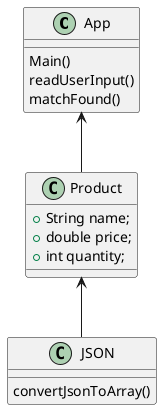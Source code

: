 @startuml

class App{
    Main()
    readUserInput()
    matchFound()
}

class JSON{
    convertJsonToArray()
}

class Product{
    + String name;
    + double price;
    + int quantity;
}
App <-- Product
Product <-- JSON

@enduml